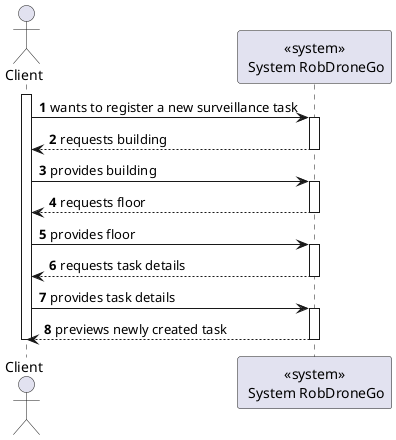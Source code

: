 @startuml
autonumber

actor "Client" as usr

participant "<<system>>\n System RobDroneGo" as sys

activate usr
usr -> sys : wants to register a new surveillance task
    activate sys
        sys --> usr : requests building
    deactivate sys
    usr -> sys : provides building

    activate sys
        sys --> usr : requests floor
    deactivate sys

    usr -> sys : provides floor
    activate sys
    sys --> usr : requests task details
    deactivate sys

    usr -> sys : provides task details
    activate sys
    sys --> usr : previews newly created task
    deactivate sys
deactivate usr

@enduml
